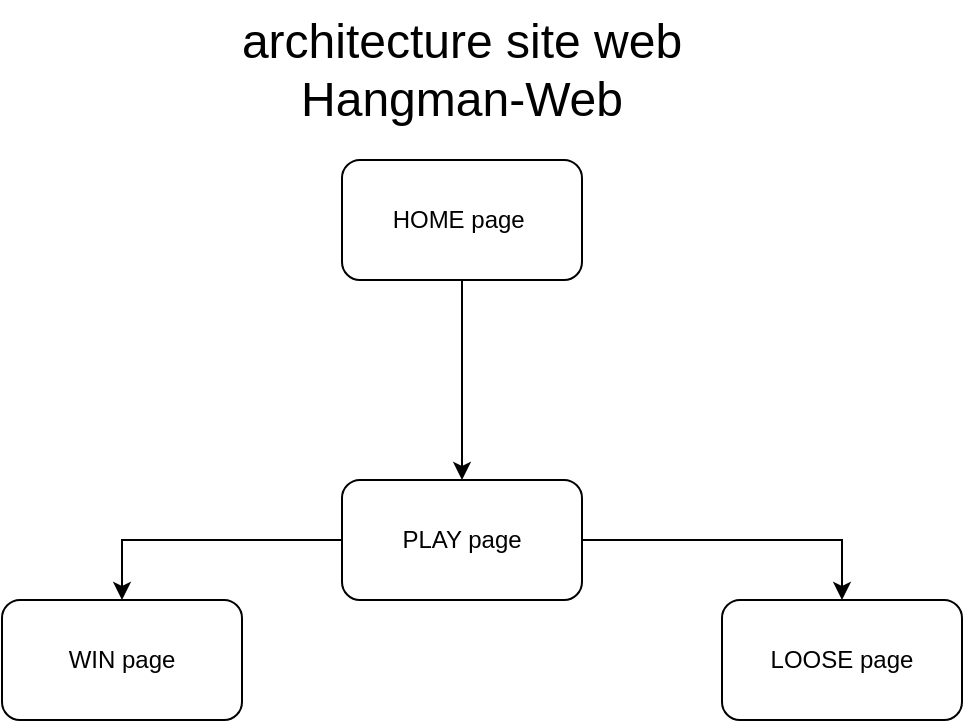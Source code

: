 <mxfile version="24.7.17">
  <diagram name="Page-1" id="JhBVKwiTWdp4AAuqnMsb">
    <mxGraphModel dx="1364" dy="963" grid="1" gridSize="10" guides="1" tooltips="1" connect="1" arrows="1" fold="1" page="1" pageScale="1" pageWidth="827" pageHeight="1169" math="0" shadow="0">
      <root>
        <mxCell id="0" />
        <mxCell id="1" parent="0" />
        <mxCell id="FHBbkx4carzEpnTjUiFi-1" value="HOME page&amp;nbsp;" style="rounded=1;whiteSpace=wrap;html=1;" parent="1" vertex="1">
          <mxGeometry x="330" y="270" width="120" height="60" as="geometry" />
        </mxCell>
        <mxCell id="FHBbkx4carzEpnTjUiFi-8" style="edgeStyle=orthogonalEdgeStyle;rounded=0;orthogonalLoop=1;jettySize=auto;html=1;entryX=0.5;entryY=0;entryDx=0;entryDy=0;" parent="1" source="FHBbkx4carzEpnTjUiFi-1" target="FHBbkx4carzEpnTjUiFi-7" edge="1">
          <mxGeometry relative="1" as="geometry">
            <mxPoint x="390" y="410" as="sourcePoint" />
          </mxGeometry>
        </mxCell>
        <mxCell id="FHBbkx4carzEpnTjUiFi-11" style="edgeStyle=orthogonalEdgeStyle;rounded=0;orthogonalLoop=1;jettySize=auto;html=1;exitX=1;exitY=0.5;exitDx=0;exitDy=0;entryX=0.5;entryY=0;entryDx=0;entryDy=0;" parent="1" source="FHBbkx4carzEpnTjUiFi-7" target="FHBbkx4carzEpnTjUiFi-10" edge="1">
          <mxGeometry relative="1" as="geometry" />
        </mxCell>
        <mxCell id="FHBbkx4carzEpnTjUiFi-12" style="edgeStyle=orthogonalEdgeStyle;rounded=0;orthogonalLoop=1;jettySize=auto;html=1;exitX=0;exitY=0.5;exitDx=0;exitDy=0;entryX=0.5;entryY=0;entryDx=0;entryDy=0;" parent="1" source="FHBbkx4carzEpnTjUiFi-7" target="FHBbkx4carzEpnTjUiFi-9" edge="1">
          <mxGeometry relative="1" as="geometry" />
        </mxCell>
        <mxCell id="FHBbkx4carzEpnTjUiFi-7" value="PLAY page" style="rounded=1;whiteSpace=wrap;html=1;" parent="1" vertex="1">
          <mxGeometry x="330" y="430" width="120" height="60" as="geometry" />
        </mxCell>
        <mxCell id="FHBbkx4carzEpnTjUiFi-9" value="WIN page" style="rounded=1;whiteSpace=wrap;html=1;" parent="1" vertex="1">
          <mxGeometry x="160" y="490" width="120" height="60" as="geometry" />
        </mxCell>
        <mxCell id="FHBbkx4carzEpnTjUiFi-10" value="LOOSE page" style="rounded=1;whiteSpace=wrap;html=1;" parent="1" vertex="1">
          <mxGeometry x="520" y="490" width="120" height="60" as="geometry" />
        </mxCell>
        <mxCell id="FHBbkx4carzEpnTjUiFi-13" value="&lt;font style=&quot;font-size: 24px;&quot;&gt;architecture site web Hangman-Web&lt;/font&gt;" style="text;html=1;align=center;verticalAlign=middle;whiteSpace=wrap;rounded=0;" parent="1" vertex="1">
          <mxGeometry x="230" y="190" width="320" height="70" as="geometry" />
        </mxCell>
      </root>
    </mxGraphModel>
  </diagram>
</mxfile>
